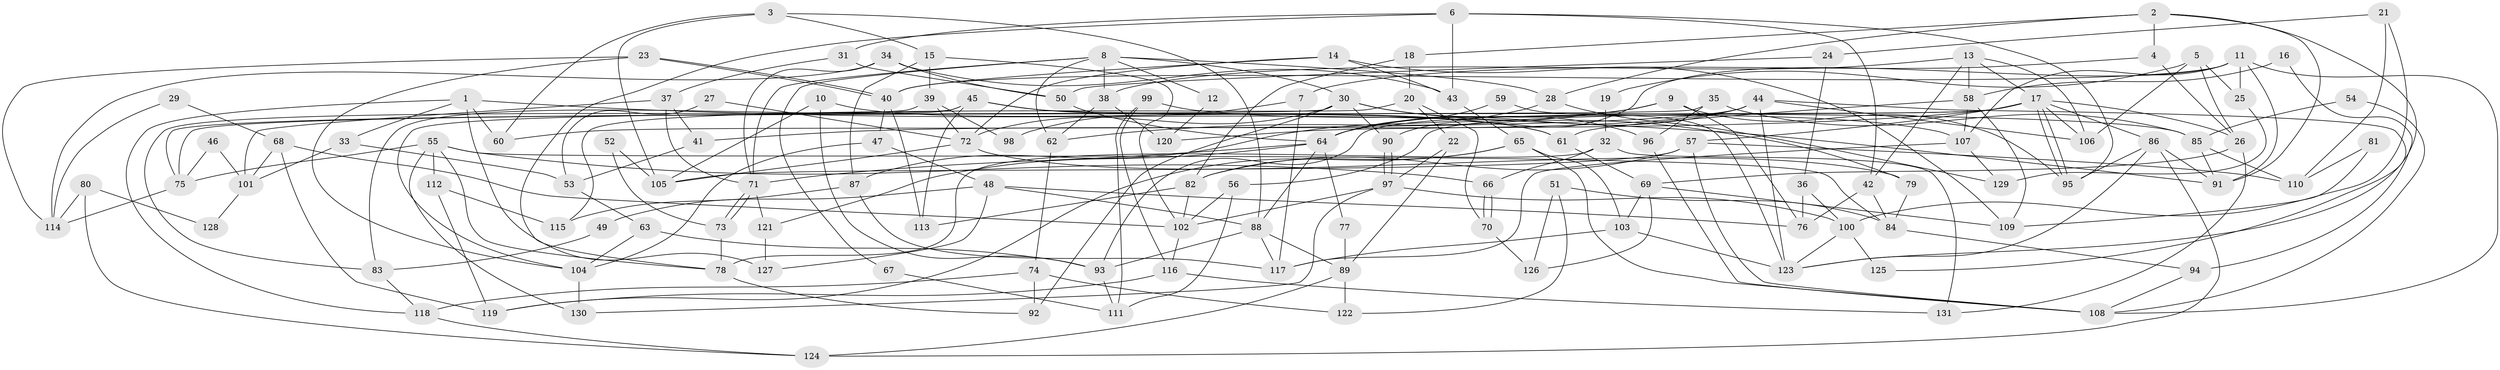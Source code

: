 // Generated by graph-tools (version 1.1) at 2025/36/03/09/25 02:36:12]
// undirected, 131 vertices, 262 edges
graph export_dot {
graph [start="1"]
  node [color=gray90,style=filled];
  1;
  2;
  3;
  4;
  5;
  6;
  7;
  8;
  9;
  10;
  11;
  12;
  13;
  14;
  15;
  16;
  17;
  18;
  19;
  20;
  21;
  22;
  23;
  24;
  25;
  26;
  27;
  28;
  29;
  30;
  31;
  32;
  33;
  34;
  35;
  36;
  37;
  38;
  39;
  40;
  41;
  42;
  43;
  44;
  45;
  46;
  47;
  48;
  49;
  50;
  51;
  52;
  53;
  54;
  55;
  56;
  57;
  58;
  59;
  60;
  61;
  62;
  63;
  64;
  65;
  66;
  67;
  68;
  69;
  70;
  71;
  72;
  73;
  74;
  75;
  76;
  77;
  78;
  79;
  80;
  81;
  82;
  83;
  84;
  85;
  86;
  87;
  88;
  89;
  90;
  91;
  92;
  93;
  94;
  95;
  96;
  97;
  98;
  99;
  100;
  101;
  102;
  103;
  104;
  105;
  106;
  107;
  108;
  109;
  110;
  111;
  112;
  113;
  114;
  115;
  116;
  117;
  118;
  119;
  120;
  121;
  122;
  123;
  124;
  125;
  126;
  127;
  128;
  129;
  130;
  131;
  1 -- 91;
  1 -- 60;
  1 -- 33;
  1 -- 118;
  1 -- 127;
  2 -- 91;
  2 -- 28;
  2 -- 4;
  2 -- 18;
  2 -- 123;
  3 -- 105;
  3 -- 88;
  3 -- 15;
  3 -- 60;
  4 -- 26;
  4 -- 7;
  5 -- 26;
  5 -- 106;
  5 -- 19;
  5 -- 25;
  6 -- 95;
  6 -- 43;
  6 -- 31;
  6 -- 42;
  6 -- 78;
  7 -- 117;
  7 -- 98;
  8 -- 38;
  8 -- 28;
  8 -- 12;
  8 -- 30;
  8 -- 62;
  8 -- 67;
  8 -- 71;
  9 -- 95;
  9 -- 64;
  9 -- 62;
  9 -- 76;
  10 -- 93;
  10 -- 105;
  10 -- 61;
  11 -- 40;
  11 -- 108;
  11 -- 25;
  11 -- 90;
  11 -- 91;
  11 -- 107;
  12 -- 120;
  13 -- 17;
  13 -- 42;
  13 -- 38;
  13 -- 58;
  13 -- 106;
  14 -- 72;
  14 -- 43;
  14 -- 40;
  14 -- 109;
  15 -- 102;
  15 -- 39;
  15 -- 87;
  16 -- 58;
  16 -- 94;
  17 -- 41;
  17 -- 95;
  17 -- 95;
  17 -- 26;
  17 -- 56;
  17 -- 57;
  17 -- 86;
  17 -- 93;
  17 -- 106;
  18 -- 82;
  18 -- 20;
  19 -- 32;
  20 -- 70;
  20 -- 22;
  20 -- 115;
  21 -- 100;
  21 -- 110;
  21 -- 24;
  22 -- 97;
  22 -- 89;
  23 -- 104;
  23 -- 40;
  23 -- 40;
  23 -- 114;
  24 -- 36;
  24 -- 50;
  25 -- 129;
  26 -- 69;
  26 -- 131;
  27 -- 53;
  27 -- 72;
  28 -- 87;
  28 -- 129;
  29 -- 114;
  29 -- 68;
  30 -- 90;
  30 -- 72;
  30 -- 75;
  30 -- 79;
  30 -- 92;
  30 -- 96;
  31 -- 50;
  31 -- 37;
  32 -- 66;
  32 -- 78;
  32 -- 131;
  33 -- 101;
  33 -- 53;
  34 -- 50;
  34 -- 71;
  34 -- 43;
  34 -- 114;
  35 -- 85;
  35 -- 75;
  35 -- 96;
  36 -- 76;
  36 -- 100;
  37 -- 71;
  37 -- 41;
  37 -- 101;
  38 -- 62;
  38 -- 120;
  39 -- 83;
  39 -- 72;
  39 -- 98;
  40 -- 47;
  40 -- 113;
  41 -- 53;
  42 -- 84;
  42 -- 76;
  43 -- 65;
  44 -- 123;
  44 -- 106;
  44 -- 60;
  44 -- 64;
  44 -- 120;
  44 -- 125;
  45 -- 61;
  45 -- 113;
  45 -- 83;
  45 -- 85;
  45 -- 104;
  46 -- 101;
  46 -- 75;
  47 -- 48;
  47 -- 104;
  48 -- 76;
  48 -- 127;
  48 -- 49;
  48 -- 88;
  49 -- 83;
  50 -- 64;
  51 -- 84;
  51 -- 122;
  51 -- 126;
  52 -- 73;
  52 -- 105;
  53 -- 63;
  54 -- 108;
  54 -- 85;
  55 -- 75;
  55 -- 130;
  55 -- 66;
  55 -- 78;
  55 -- 84;
  55 -- 112;
  56 -- 111;
  56 -- 102;
  57 -- 82;
  57 -- 105;
  57 -- 108;
  57 -- 110;
  58 -- 109;
  58 -- 61;
  58 -- 107;
  59 -- 123;
  59 -- 64;
  61 -- 69;
  62 -- 74;
  63 -- 93;
  63 -- 104;
  64 -- 71;
  64 -- 77;
  64 -- 88;
  64 -- 121;
  65 -- 108;
  65 -- 103;
  65 -- 82;
  65 -- 119;
  66 -- 70;
  66 -- 70;
  67 -- 111;
  68 -- 119;
  68 -- 102;
  68 -- 101;
  69 -- 103;
  69 -- 109;
  69 -- 126;
  70 -- 126;
  71 -- 73;
  71 -- 73;
  71 -- 121;
  72 -- 79;
  72 -- 105;
  73 -- 78;
  74 -- 92;
  74 -- 118;
  74 -- 122;
  75 -- 114;
  77 -- 89;
  78 -- 92;
  79 -- 84;
  80 -- 114;
  80 -- 124;
  80 -- 128;
  81 -- 109;
  81 -- 110;
  82 -- 102;
  82 -- 113;
  83 -- 118;
  84 -- 94;
  85 -- 91;
  85 -- 110;
  86 -- 124;
  86 -- 91;
  86 -- 95;
  86 -- 123;
  87 -- 117;
  87 -- 115;
  88 -- 89;
  88 -- 93;
  88 -- 117;
  89 -- 122;
  89 -- 124;
  90 -- 97;
  90 -- 97;
  93 -- 111;
  94 -- 108;
  96 -- 108;
  97 -- 102;
  97 -- 100;
  97 -- 130;
  99 -- 107;
  99 -- 116;
  99 -- 111;
  100 -- 123;
  100 -- 125;
  101 -- 128;
  102 -- 116;
  103 -- 123;
  103 -- 117;
  104 -- 130;
  107 -- 117;
  107 -- 129;
  112 -- 115;
  112 -- 119;
  116 -- 119;
  116 -- 131;
  118 -- 124;
  121 -- 127;
}
